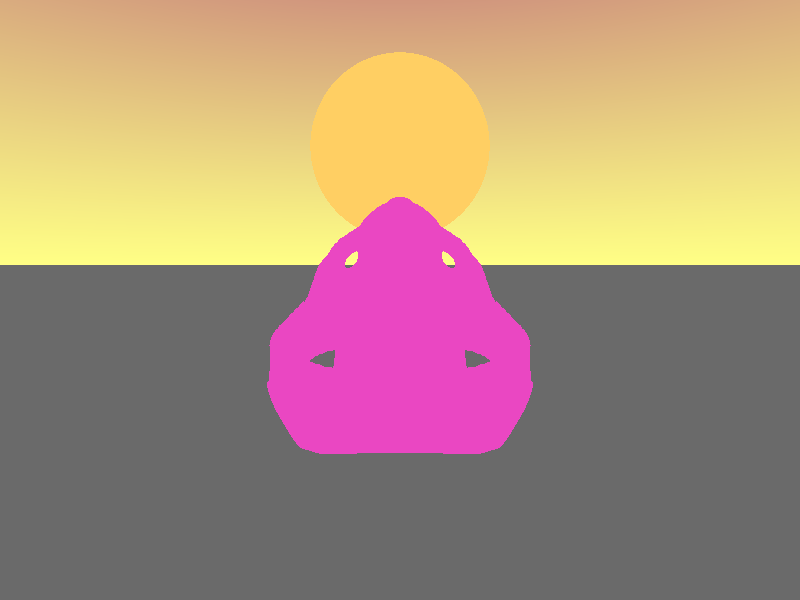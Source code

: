 // @galacticfurball 03/22/2022
#version 3.7;
global_settings{ assumed_gamma 1.2 }
#include "colors.inc"
#include "textures.inc"
#include "metals.inc"
 
camera { perspective angle 75 location <0.0,1.2 ,-3.0> right x*image_width/image_height look_at <0.0,1.0,0.0> }

light_source{< 3000,3000,-3000> color White}
 
sky_sphere { pigment { gradient <0,1,0> color_map {
 [0.00 rgb <1,1,0.3>]
 [0.35 rgb <1,0,0.5>*0.5]
 [0.65 rgb <1,0,1>*0.2]
 [1.00 rgb <1,1,1>]}
 scale 2}}
                    
fog { fog_type 2 distance 50 color Pink*2 fog_offset 0.1 fog_alt 0.5 }

plane { <0,1,0>, 0  texture{ Polished_Chrome normal { bumps 0.15 scale <0.35,0.25,0.25>*0.5 } finish { reflection 1.0 }}}
               
julia_fractal{ <-0.083,0.0,-0.83,-0.025> quaternion sqr max_iteration 8 precision 20
  texture{ pigment{ color rgb<0.85,0.1,0.6>} finish { phong 1 reflection 0.2}}
  rotate<0,0,90>
  translate<0,0.5,1>
}

sphere { <0,0,0>, 1 texture {T_Gold_1C finish { phong 1 } } translate<0,2.5,3> }
